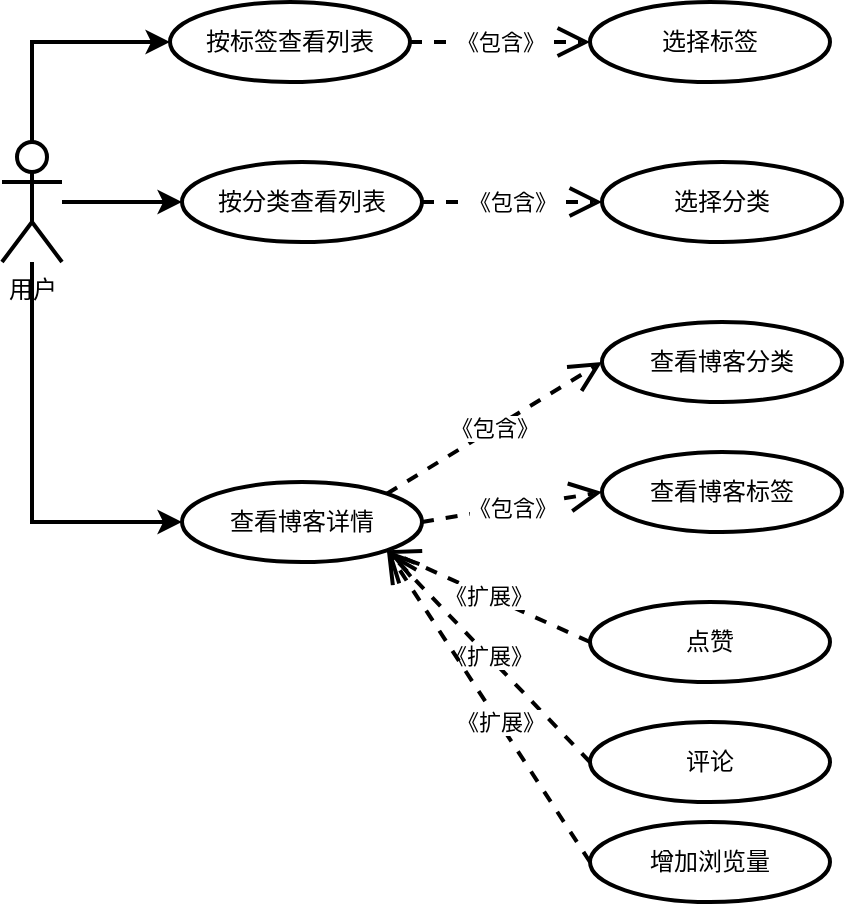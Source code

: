 <mxfile version="24.2.5" type="github">
  <diagram name="第 1 页" id="zRJxZVvC8xchga48HSo5">
    <mxGraphModel dx="1050" dy="541" grid="1" gridSize="10" guides="1" tooltips="1" connect="1" arrows="1" fold="1" page="1" pageScale="1" pageWidth="827" pageHeight="1169" math="0" shadow="0">
      <root>
        <mxCell id="0" />
        <mxCell id="1" parent="0" />
        <mxCell id="xd1aFESA6wnlgl69De3i-8" style="edgeStyle=orthogonalEdgeStyle;rounded=0;orthogonalLoop=1;jettySize=auto;html=1;exitX=0.5;exitY=0;exitDx=0;exitDy=0;exitPerimeter=0;entryX=0;entryY=0.5;entryDx=0;entryDy=0;strokeColor=default;strokeWidth=2;" parent="1" source="xd1aFESA6wnlgl69De3i-1" target="xd1aFESA6wnlgl69De3i-4" edge="1">
          <mxGeometry relative="1" as="geometry" />
        </mxCell>
        <mxCell id="xd1aFESA6wnlgl69De3i-9" style="edgeStyle=orthogonalEdgeStyle;rounded=0;orthogonalLoop=1;jettySize=auto;html=1;entryX=0;entryY=0.5;entryDx=0;entryDy=0;strokeColor=default;strokeWidth=2;" parent="1" source="xd1aFESA6wnlgl69De3i-1" target="xd1aFESA6wnlgl69De3i-5" edge="1">
          <mxGeometry relative="1" as="geometry" />
        </mxCell>
        <mxCell id="xd1aFESA6wnlgl69De3i-10" style="edgeStyle=orthogonalEdgeStyle;rounded=0;orthogonalLoop=1;jettySize=auto;html=1;entryX=0;entryY=0.5;entryDx=0;entryDy=0;strokeColor=default;strokeWidth=2;" parent="1" source="xd1aFESA6wnlgl69De3i-1" target="xd1aFESA6wnlgl69De3i-6" edge="1">
          <mxGeometry relative="1" as="geometry">
            <Array as="points">
              <mxPoint x="75" y="520" />
            </Array>
          </mxGeometry>
        </mxCell>
        <mxCell id="xd1aFESA6wnlgl69De3i-1" value="用户" style="shape=umlActor;verticalLabelPosition=bottom;verticalAlign=top;html=1;outlineConnect=0;strokeColor=default;strokeWidth=2;" parent="1" vertex="1">
          <mxGeometry x="60" y="330" width="30" height="60" as="geometry" />
        </mxCell>
        <mxCell id="xd1aFESA6wnlgl69De3i-4" value="按标签查看列表" style="ellipse;whiteSpace=wrap;html=1;strokeColor=default;strokeWidth=2;" parent="1" vertex="1">
          <mxGeometry x="144" y="260" width="120" height="40" as="geometry" />
        </mxCell>
        <mxCell id="xd1aFESA6wnlgl69De3i-5" value="按分类查看列表" style="ellipse;whiteSpace=wrap;html=1;strokeColor=default;strokeWidth=2;" parent="1" vertex="1">
          <mxGeometry x="150" y="340" width="120" height="40" as="geometry" />
        </mxCell>
        <mxCell id="xd1aFESA6wnlgl69De3i-6" value="查看博客详情" style="ellipse;whiteSpace=wrap;html=1;strokeColor=default;strokeWidth=2;" parent="1" vertex="1">
          <mxGeometry x="150" y="500" width="120" height="40" as="geometry" />
        </mxCell>
        <mxCell id="xd1aFESA6wnlgl69De3i-11" value="查看博客标签" style="ellipse;whiteSpace=wrap;html=1;strokeColor=default;strokeWidth=2;" parent="1" vertex="1">
          <mxGeometry x="360" y="485" width="120" height="40" as="geometry" />
        </mxCell>
        <mxCell id="xd1aFESA6wnlgl69De3i-12" value="查看博客分类" style="ellipse;whiteSpace=wrap;html=1;strokeColor=default;strokeWidth=2;" parent="1" vertex="1">
          <mxGeometry x="360" y="420" width="120" height="40" as="geometry" />
        </mxCell>
        <mxCell id="xd1aFESA6wnlgl69De3i-14" value="点赞" style="ellipse;whiteSpace=wrap;html=1;strokeColor=default;strokeWidth=2;" parent="1" vertex="1">
          <mxGeometry x="354" y="560" width="120" height="40" as="geometry" />
        </mxCell>
        <mxCell id="xd1aFESA6wnlgl69De3i-16" value="增加浏览量" style="ellipse;whiteSpace=wrap;html=1;strokeColor=default;strokeWidth=2;" parent="1" vertex="1">
          <mxGeometry x="354" y="670" width="120" height="40" as="geometry" />
        </mxCell>
        <mxCell id="xd1aFESA6wnlgl69De3i-35" value="《包含》" style="endArrow=open;endSize=12;dashed=1;html=1;rounded=0;exitX=1;exitY=0;exitDx=0;exitDy=0;entryX=0;entryY=0.5;entryDx=0;entryDy=0;strokeColor=default;strokeWidth=2;" parent="1" source="xd1aFESA6wnlgl69De3i-6" target="xd1aFESA6wnlgl69De3i-12" edge="1">
          <mxGeometry width="160" relative="1" as="geometry">
            <mxPoint x="330" y="530" as="sourcePoint" />
            <mxPoint x="490" y="530" as="targetPoint" />
          </mxGeometry>
        </mxCell>
        <mxCell id="xd1aFESA6wnlgl69De3i-36" value="《扩展》" style="endArrow=open;endSize=12;dashed=1;html=1;rounded=0;exitX=0;exitY=0.5;exitDx=0;exitDy=0;entryX=1;entryY=1;entryDx=0;entryDy=0;strokeColor=default;strokeWidth=2;" parent="1" source="xd1aFESA6wnlgl69De3i-15" target="xd1aFESA6wnlgl69De3i-6" edge="1">
          <mxGeometry width="160" relative="1" as="geometry">
            <mxPoint x="262" y="516" as="sourcePoint" />
            <mxPoint x="370" y="450" as="targetPoint" />
          </mxGeometry>
        </mxCell>
        <mxCell id="xd1aFESA6wnlgl69De3i-38" value="《扩展》" style="endArrow=open;endSize=12;dashed=1;html=1;rounded=0;exitX=0;exitY=0.5;exitDx=0;exitDy=0;entryX=1;entryY=1;entryDx=0;entryDy=0;strokeColor=default;strokeWidth=2;" parent="1" source="xd1aFESA6wnlgl69De3i-14" target="xd1aFESA6wnlgl69De3i-6" edge="1">
          <mxGeometry width="160" relative="1" as="geometry">
            <mxPoint x="282" y="536" as="sourcePoint" />
            <mxPoint x="390" y="470" as="targetPoint" />
          </mxGeometry>
        </mxCell>
        <mxCell id="xd1aFESA6wnlgl69De3i-39" value="《包含》" style="endArrow=open;endSize=12;dashed=1;html=1;rounded=0;exitX=1;exitY=0.5;exitDx=0;exitDy=0;entryX=0;entryY=0.5;entryDx=0;entryDy=0;strokeColor=default;strokeWidth=2;" parent="1" source="xd1aFESA6wnlgl69De3i-6" target="xd1aFESA6wnlgl69De3i-11" edge="1">
          <mxGeometry width="160" relative="1" as="geometry">
            <mxPoint x="292" y="546" as="sourcePoint" />
            <mxPoint x="400" y="480" as="targetPoint" />
          </mxGeometry>
        </mxCell>
        <mxCell id="xd1aFESA6wnlgl69De3i-41" value="选择分类" style="ellipse;whiteSpace=wrap;html=1;strokeColor=default;strokeWidth=2;" parent="1" vertex="1">
          <mxGeometry x="360" y="340" width="120" height="40" as="geometry" />
        </mxCell>
        <mxCell id="xd1aFESA6wnlgl69De3i-42" value="选择标签" style="ellipse;whiteSpace=wrap;html=1;strokeColor=default;strokeWidth=2;" parent="1" vertex="1">
          <mxGeometry x="354" y="260" width="120" height="40" as="geometry" />
        </mxCell>
        <mxCell id="xd1aFESA6wnlgl69De3i-43" value="《包含》" style="endArrow=open;endSize=12;dashed=1;html=1;rounded=0;exitX=1;exitY=0.5;exitDx=0;exitDy=0;entryX=0;entryY=0.5;entryDx=0;entryDy=0;strokeColor=default;strokeWidth=2;" parent="1" source="xd1aFESA6wnlgl69De3i-4" target="xd1aFESA6wnlgl69De3i-42" edge="1">
          <mxGeometry width="160" relative="1" as="geometry">
            <mxPoint x="256" y="506" as="sourcePoint" />
            <mxPoint x="430" y="430" as="targetPoint" />
          </mxGeometry>
        </mxCell>
        <mxCell id="xd1aFESA6wnlgl69De3i-44" value="《包含》" style="endArrow=open;endSize=12;dashed=1;html=1;rounded=0;exitX=1;exitY=0.5;exitDx=0;exitDy=0;entryX=0;entryY=0.5;entryDx=0;entryDy=0;strokeColor=default;strokeWidth=2;" parent="1" source="xd1aFESA6wnlgl69De3i-5" target="xd1aFESA6wnlgl69De3i-41" edge="1">
          <mxGeometry width="160" relative="1" as="geometry">
            <mxPoint x="272" y="486" as="sourcePoint" />
            <mxPoint x="446" y="410" as="targetPoint" />
          </mxGeometry>
        </mxCell>
        <mxCell id="4tCZCByajTdVZ7RZTSJh-1" value="" style="endArrow=open;endSize=12;dashed=1;html=1;rounded=0;exitX=0;exitY=0.5;exitDx=0;exitDy=0;entryX=1;entryY=1;entryDx=0;entryDy=0;strokeColor=default;strokeWidth=2;" parent="1" source="xd1aFESA6wnlgl69De3i-16" target="xd1aFESA6wnlgl69De3i-6" edge="1">
          <mxGeometry width="160" relative="1" as="geometry">
            <mxPoint x="370" y="640" as="sourcePoint" />
            <mxPoint x="261" y="535" as="targetPoint" />
          </mxGeometry>
        </mxCell>
        <mxCell id="4tCZCByajTdVZ7RZTSJh-2" value="《扩展》" style="edgeLabel;html=1;align=center;verticalAlign=middle;resizable=0;points=[];" parent="4tCZCByajTdVZ7RZTSJh-1" vertex="1" connectable="0">
          <mxGeometry x="-0.1" y="-1" relative="1" as="geometry">
            <mxPoint as="offset" />
          </mxGeometry>
        </mxCell>
        <mxCell id="xd1aFESA6wnlgl69De3i-15" value="评论" style="ellipse;whiteSpace=wrap;html=1;strokeColor=default;strokeWidth=2;" parent="1" vertex="1">
          <mxGeometry x="354" y="620" width="120" height="40" as="geometry" />
        </mxCell>
      </root>
    </mxGraphModel>
  </diagram>
</mxfile>
